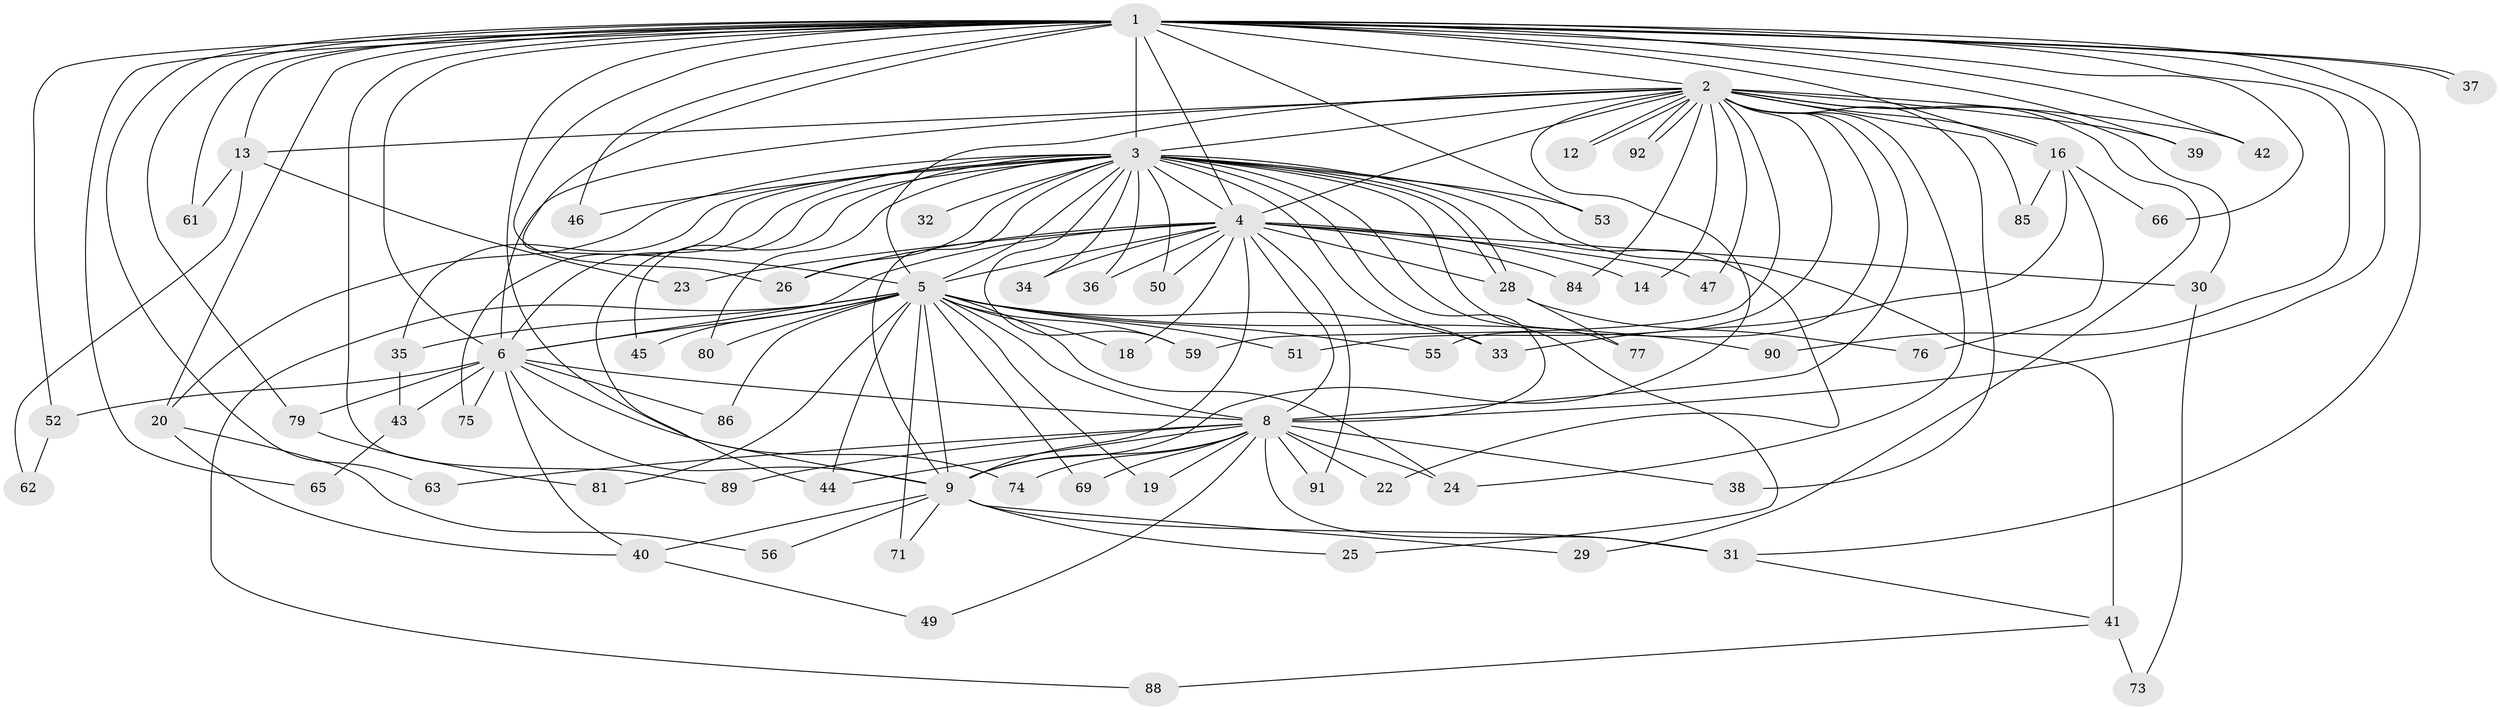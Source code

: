 // original degree distribution, {21: 0.021739130434782608, 29: 0.021739130434782608, 32: 0.010869565217391304, 16: 0.021739130434782608, 17: 0.010869565217391304, 18: 0.010869565217391304, 15: 0.010869565217391304, 3: 0.16304347826086957, 2: 0.6195652173913043, 6: 0.010869565217391304, 5: 0.03260869565217391, 4: 0.06521739130434782}
// Generated by graph-tools (version 1.1) at 2025/41/03/06/25 10:41:43]
// undirected, 71 vertices, 161 edges
graph export_dot {
graph [start="1"]
  node [color=gray90,style=filled];
  1 [super="+7"];
  2 [super="+11"];
  3 [super="+15"];
  4 [super="+10"];
  5 [super="+17"];
  6 [super="+21"];
  8 [super="+60"];
  9 [super="+58"];
  12;
  13 [super="+54"];
  14;
  16 [super="+57"];
  18;
  19 [super="+48"];
  20 [super="+64"];
  22;
  23;
  24 [super="+27"];
  25;
  26 [super="+83"];
  28 [super="+70"];
  29;
  30;
  31;
  32;
  33 [super="+78"];
  34;
  35;
  36;
  37;
  38;
  39;
  40;
  41 [super="+82"];
  42;
  43;
  44 [super="+67"];
  45;
  46;
  47;
  49;
  50;
  51;
  52;
  53;
  55;
  56;
  59 [super="+68"];
  61;
  62;
  63;
  65;
  66;
  69;
  71 [super="+72"];
  73;
  74;
  75;
  76;
  77;
  79;
  80;
  81;
  84;
  85 [super="+87"];
  86;
  88;
  89;
  90;
  91;
  92;
  1 -- 2 [weight=2];
  1 -- 3 [weight=3];
  1 -- 4 [weight=4];
  1 -- 5 [weight=2];
  1 -- 6 [weight=2];
  1 -- 8 [weight=2];
  1 -- 9 [weight=2];
  1 -- 13 [weight=2];
  1 -- 16;
  1 -- 31;
  1 -- 37;
  1 -- 37;
  1 -- 39;
  1 -- 52;
  1 -- 53;
  1 -- 61;
  1 -- 79;
  1 -- 89;
  1 -- 90;
  1 -- 65;
  1 -- 66;
  1 -- 20;
  1 -- 26;
  1 -- 42;
  1 -- 46;
  1 -- 63;
  2 -- 3;
  2 -- 4 [weight=2];
  2 -- 5 [weight=2];
  2 -- 6;
  2 -- 8;
  2 -- 9;
  2 -- 12;
  2 -- 12;
  2 -- 14;
  2 -- 16;
  2 -- 29;
  2 -- 30;
  2 -- 38;
  2 -- 39;
  2 -- 42;
  2 -- 47;
  2 -- 51;
  2 -- 55;
  2 -- 59;
  2 -- 84;
  2 -- 85 [weight=2];
  2 -- 92;
  2 -- 92;
  2 -- 24;
  2 -- 13;
  3 -- 4 [weight=2];
  3 -- 5;
  3 -- 6;
  3 -- 8;
  3 -- 9 [weight=2];
  3 -- 20;
  3 -- 22;
  3 -- 25;
  3 -- 26;
  3 -- 28;
  3 -- 28;
  3 -- 32 [weight=2];
  3 -- 33 [weight=2];
  3 -- 35;
  3 -- 36;
  3 -- 41 [weight=2];
  3 -- 45;
  3 -- 46;
  3 -- 50;
  3 -- 59;
  3 -- 75;
  3 -- 77;
  3 -- 80;
  3 -- 34;
  3 -- 53;
  3 -- 44;
  4 -- 5 [weight=3];
  4 -- 6 [weight=2];
  4 -- 8 [weight=2];
  4 -- 9 [weight=2];
  4 -- 30;
  4 -- 36;
  4 -- 47;
  4 -- 50;
  4 -- 84;
  4 -- 34;
  4 -- 14;
  4 -- 18;
  4 -- 23;
  4 -- 91;
  4 -- 28;
  4 -- 26;
  5 -- 6 [weight=2];
  5 -- 8;
  5 -- 9;
  5 -- 18;
  5 -- 33;
  5 -- 35;
  5 -- 44;
  5 -- 45;
  5 -- 51;
  5 -- 55;
  5 -- 69;
  5 -- 71 [weight=2];
  5 -- 80;
  5 -- 86;
  5 -- 88;
  5 -- 90;
  5 -- 81;
  5 -- 19 [weight=2];
  5 -- 59;
  5 -- 24;
  6 -- 8;
  6 -- 9;
  6 -- 40;
  6 -- 43;
  6 -- 52;
  6 -- 74;
  6 -- 75;
  6 -- 79;
  6 -- 86;
  8 -- 9;
  8 -- 19;
  8 -- 22;
  8 -- 24;
  8 -- 38;
  8 -- 44;
  8 -- 49;
  8 -- 63;
  8 -- 69;
  8 -- 74;
  8 -- 89;
  8 -- 91;
  8 -- 31;
  9 -- 25;
  9 -- 29;
  9 -- 31;
  9 -- 40;
  9 -- 56;
  9 -- 71;
  13 -- 23;
  13 -- 61;
  13 -- 62;
  16 -- 76;
  16 -- 85;
  16 -- 33;
  16 -- 66;
  20 -- 56;
  20 -- 40;
  28 -- 77;
  28 -- 76;
  30 -- 73;
  31 -- 41;
  35 -- 43;
  40 -- 49;
  41 -- 73;
  41 -- 88;
  43 -- 65;
  52 -- 62;
  79 -- 81;
}
